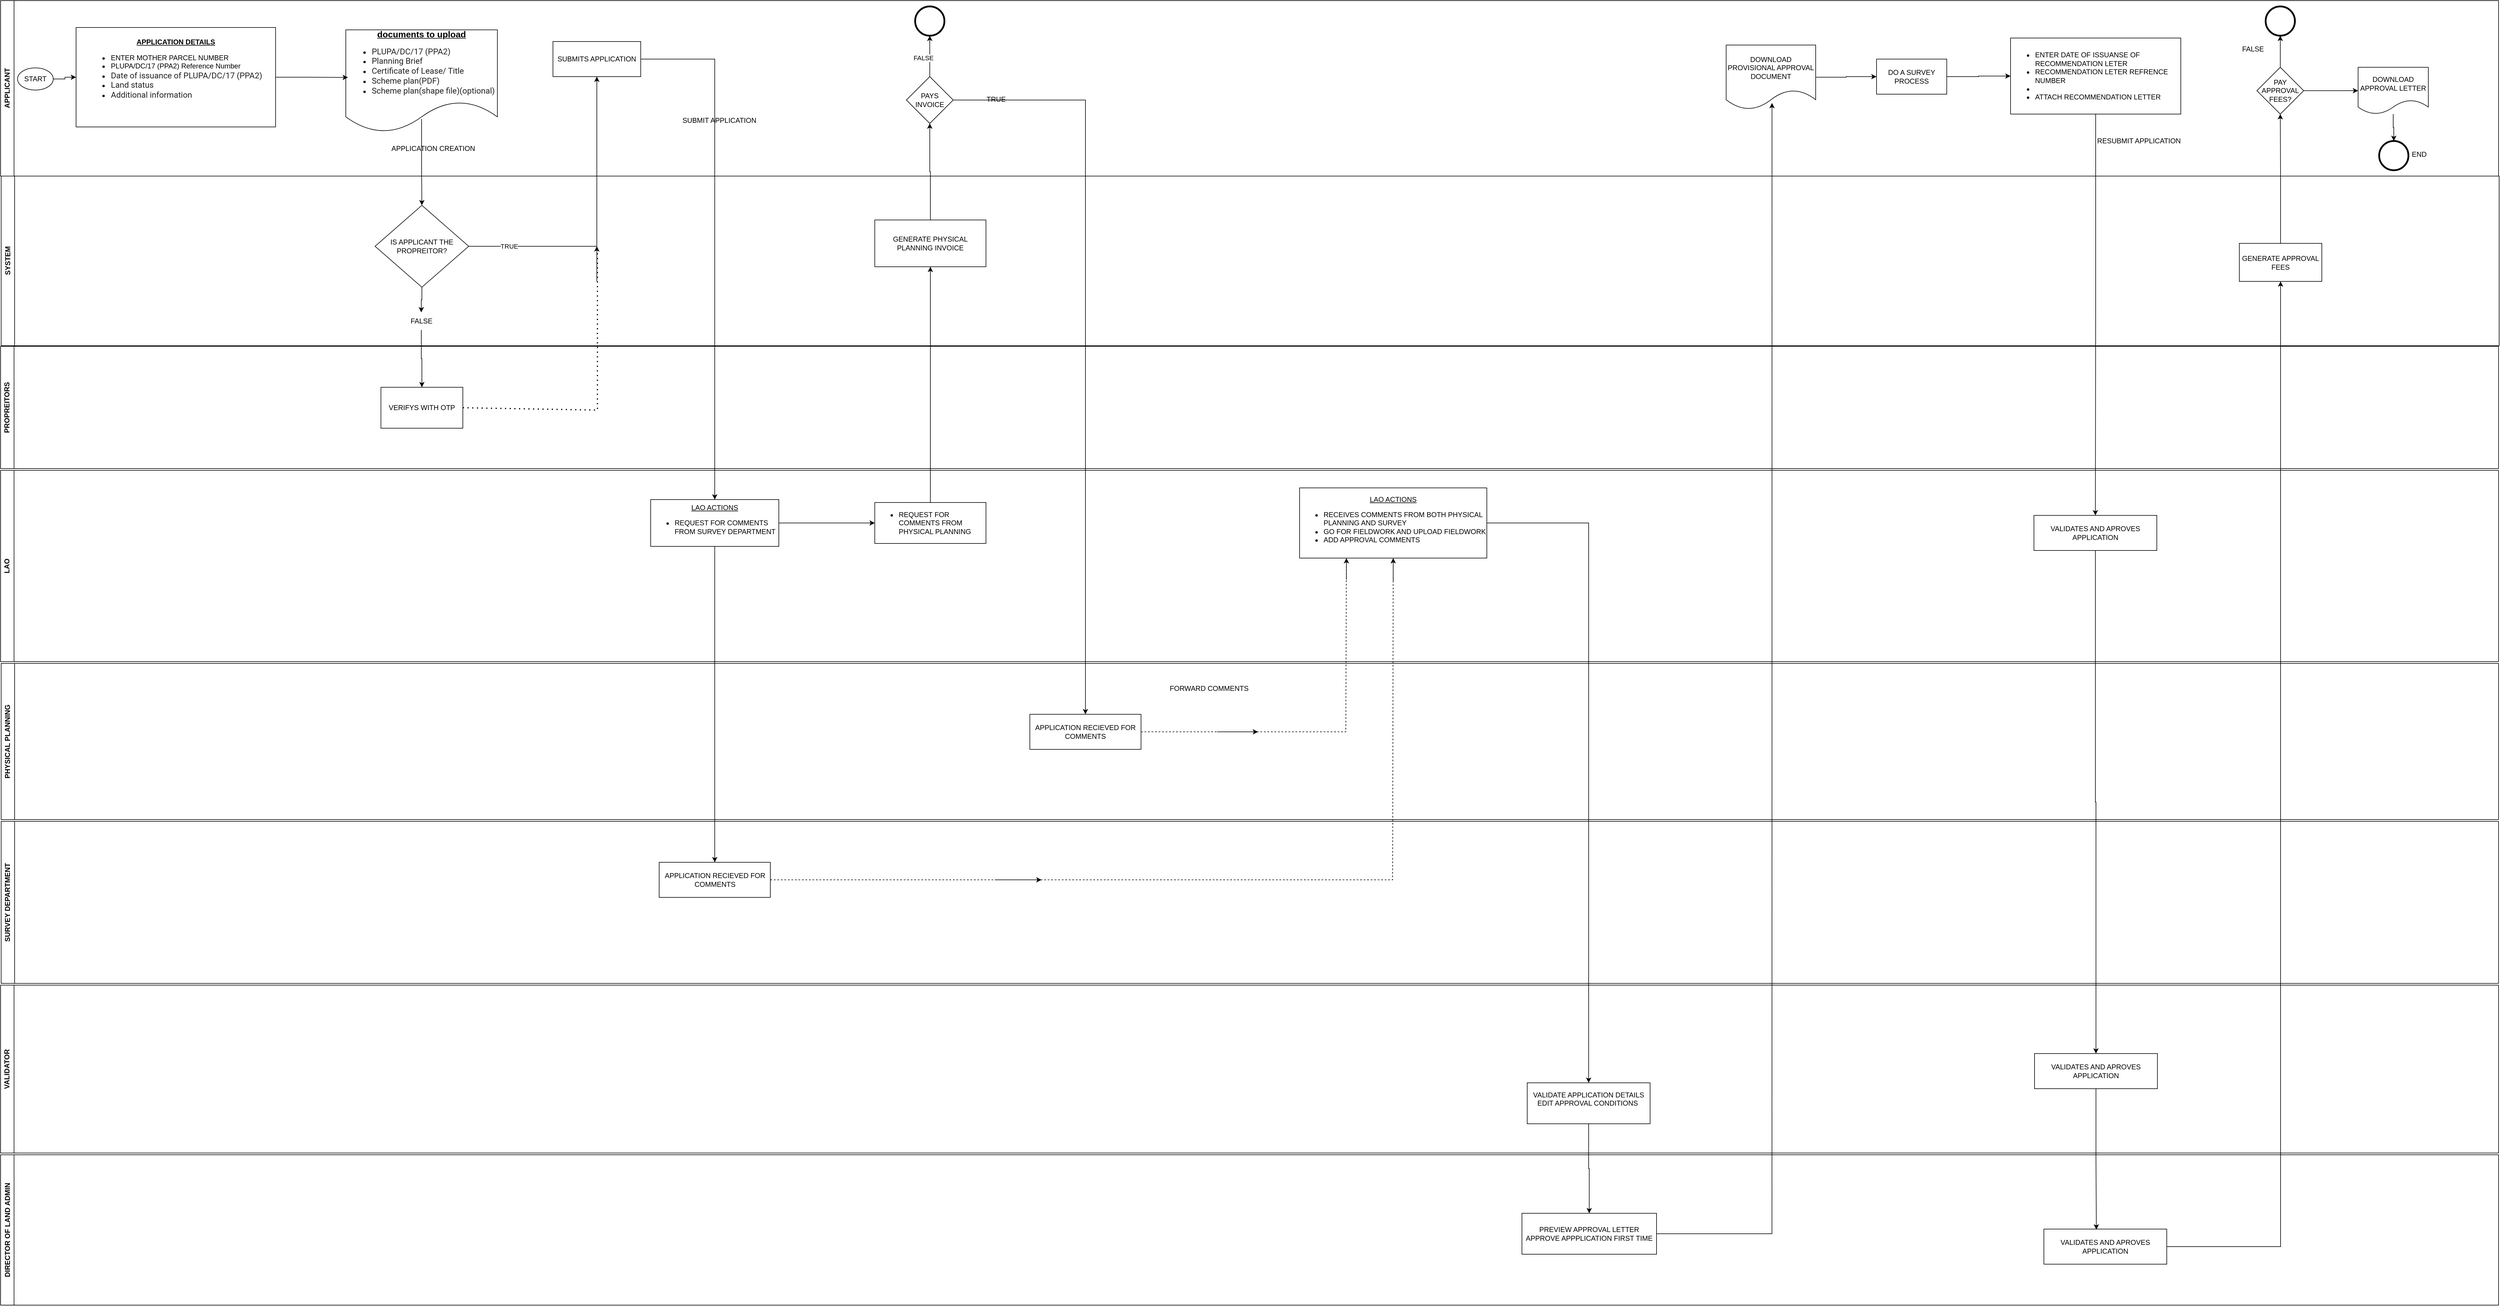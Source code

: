 <mxfile version="24.7.14">
  <diagram name="Page-1" id="fqHSzhl4hH6lYN27eTka">
    <mxGraphModel dx="1235" dy="654" grid="1" gridSize="10" guides="1" tooltips="1" connect="1" arrows="1" fold="1" page="1" pageScale="1" pageWidth="850" pageHeight="1100" math="0" shadow="0">
      <root>
        <mxCell id="0" />
        <mxCell id="1" parent="0" />
        <mxCell id="5JF84OMa9MNEpwDzS7vF-1" value="APPLICANT" style="swimlane;horizontal=0;whiteSpace=wrap;html=1;" vertex="1" parent="1">
          <mxGeometry x="71" y="110" width="4269" height="300" as="geometry" />
        </mxCell>
        <mxCell id="5JF84OMa9MNEpwDzS7vF-2" value="&lt;u&gt;&lt;b&gt;APPLICATION DETAILS&lt;/b&gt;&lt;/u&gt;&lt;div style=&quot;text-align: left;&quot;&gt;&lt;ul&gt;&lt;li&gt;ENTER MOTHER PARCEL NUMBER&lt;/li&gt;&lt;li&gt;PLUPA/DC/17 (PPA2) Reference Number&lt;/li&gt;&lt;li&gt;&lt;label style=&quot;color: rgba(0, 0, 0, 0.87); font-family: Roboto, &amp;quot;Helvetica Neue&amp;quot;, sans-serif; font-size: 14px; background-color: rgb(255, 255, 255);&quot;&gt;Date of issuance of PLUPA/DC/17 (PPA2)&lt;/label&gt;&lt;span style=&quot;color: rgb(220, 53, 69); font-family: Roboto, &amp;quot;Helvetica Neue&amp;quot;, sans-serif; font-size: 14px; background-color: rgb(255, 255, 255);&quot; class=&quot;required&quot; aria-required=&quot;true&quot;&gt;&amp;nbsp;&lt;/span&gt;&lt;/li&gt;&lt;li&gt;&lt;span style=&quot;color: rgb(220, 53, 69); font-family: Roboto, &amp;quot;Helvetica Neue&amp;quot;, sans-serif; font-size: 14px; background-color: rgb(255, 255, 255);&quot; class=&quot;required&quot; aria-required=&quot;true&quot;&gt;&lt;span style=&quot;color: rgba(0, 0, 0, 0.87);&quot;&gt;Land status&lt;/span&gt;&lt;/span&gt;&lt;/li&gt;&lt;li&gt;&lt;span style=&quot;color: rgb(220, 53, 69); font-family: Roboto, &amp;quot;Helvetica Neue&amp;quot;, sans-serif; font-size: 14px; background-color: rgb(255, 255, 255);&quot; class=&quot;required&quot; aria-required=&quot;true&quot;&gt;&lt;span style=&quot;color: rgba(0, 0, 0, 0.87);&quot;&gt;Additional information&lt;/span&gt;&lt;/span&gt;&lt;/li&gt;&lt;/ul&gt;&lt;/div&gt;&lt;div style=&quot;text-align: left;&quot;&gt;&lt;span style=&quot;color: rgb(220, 53, 69); font-family: Roboto, &amp;quot;Helvetica Neue&amp;quot;, sans-serif; font-size: 14px; background-color: rgb(255, 255, 255);&quot; class=&quot;required&quot; aria-required=&quot;true&quot;&gt;&lt;br&gt;&lt;/span&gt;&lt;/div&gt;" style="whiteSpace=wrap;html=1;" vertex="1" parent="5JF84OMa9MNEpwDzS7vF-1">
          <mxGeometry x="129" y="46" width="341" height="170" as="geometry" />
        </mxCell>
        <mxCell id="5JF84OMa9MNEpwDzS7vF-3" value="&lt;u&gt;&lt;font style=&quot;font-size: 15px;&quot;&gt;&lt;b&gt;documents to upload&lt;/b&gt;&lt;/font&gt;&lt;/u&gt;&lt;div style=&quot;text-align: left;&quot;&gt;&lt;ul&gt;&lt;li&gt;&lt;span style=&quot;color: rgba(0, 0, 0, 0.87); font-family: Roboto, &amp;quot;Helvetica Neue&amp;quot;, sans-serif; font-size: 14px; background-color: rgb(255, 255, 255);&quot;&gt;PLUPA/DC/17 (PPA2)&lt;/span&gt;&lt;/li&gt;&lt;li&gt;&lt;span style=&quot;color: rgba(0, 0, 0, 0.87); font-family: Roboto, &amp;quot;Helvetica Neue&amp;quot;, sans-serif; font-size: 14px; background-color: rgb(255, 255, 255);&quot;&gt;Planning Brief&lt;/span&gt;&lt;/li&gt;&lt;li&gt;&lt;span style=&quot;color: rgba(0, 0, 0, 0.87); font-family: Roboto, &amp;quot;Helvetica Neue&amp;quot;, sans-serif; font-size: 14px; background-color: rgb(255, 255, 255);&quot;&gt;Certificate of Lease/ Title&lt;/span&gt;&lt;br&gt;&lt;/li&gt;&lt;li&gt;&lt;span style=&quot;color: rgba(0, 0, 0, 0.87); font-family: Roboto, &amp;quot;Helvetica Neue&amp;quot;, sans-serif; font-size: 14px; background-color: rgb(255, 255, 255);&quot;&gt;Scheme plan(PDF)&lt;br&gt;&lt;/span&gt;&lt;/li&gt;&lt;li&gt;&lt;span style=&quot;color: rgba(0, 0, 0, 0.87); font-family: Roboto, &amp;quot;Helvetica Neue&amp;quot;, sans-serif; font-size: 14px; background-color: rgb(255, 255, 255);&quot;&gt;Scheme plan(shape file)(optional)&lt;br&gt;&lt;/span&gt;&lt;/li&gt;&lt;/ul&gt;&lt;/div&gt;" style="shape=document;whiteSpace=wrap;html=1;boundedLbl=1;" vertex="1" parent="5JF84OMa9MNEpwDzS7vF-1">
          <mxGeometry x="590" y="50" width="259" height="175" as="geometry" />
        </mxCell>
        <mxCell id="5JF84OMa9MNEpwDzS7vF-4" style="edgeStyle=orthogonalEdgeStyle;rounded=0;orthogonalLoop=1;jettySize=auto;html=1;entryX=0.014;entryY=0.465;entryDx=0;entryDy=0;entryPerimeter=0;" edge="1" parent="5JF84OMa9MNEpwDzS7vF-1" source="5JF84OMa9MNEpwDzS7vF-2" target="5JF84OMa9MNEpwDzS7vF-3">
          <mxGeometry relative="1" as="geometry" />
        </mxCell>
        <mxCell id="5JF84OMa9MNEpwDzS7vF-5" value="SUBMIT APPLICATION" style="text;html=1;align=center;verticalAlign=middle;resizable=0;points=[];autosize=1;strokeColor=none;fillColor=none;" vertex="1" parent="5JF84OMa9MNEpwDzS7vF-1">
          <mxGeometry x="1153" y="190" width="150" height="30" as="geometry" />
        </mxCell>
        <mxCell id="5JF84OMa9MNEpwDzS7vF-6" value="DOWNLOAD PROVISIONAL APPROVAL DOCUMENT" style="shape=document;whiteSpace=wrap;html=1;boundedLbl=1;" vertex="1" parent="5JF84OMa9MNEpwDzS7vF-1">
          <mxGeometry x="2949" y="76" width="153" height="110" as="geometry" />
        </mxCell>
        <mxCell id="5JF84OMa9MNEpwDzS7vF-7" value="" style="edgeStyle=orthogonalEdgeStyle;rounded=0;orthogonalLoop=1;jettySize=auto;html=1;" edge="1" parent="5JF84OMa9MNEpwDzS7vF-1" source="5JF84OMa9MNEpwDzS7vF-8" target="5JF84OMa9MNEpwDzS7vF-2">
          <mxGeometry relative="1" as="geometry" />
        </mxCell>
        <mxCell id="5JF84OMa9MNEpwDzS7vF-8" value="START" style="ellipse;whiteSpace=wrap;html=1;" vertex="1" parent="5JF84OMa9MNEpwDzS7vF-1">
          <mxGeometry x="29" y="115" width="61" height="38" as="geometry" />
        </mxCell>
        <mxCell id="5JF84OMa9MNEpwDzS7vF-9" value="" style="edgeStyle=orthogonalEdgeStyle;rounded=0;orthogonalLoop=1;jettySize=auto;html=1;" edge="1" parent="5JF84OMa9MNEpwDzS7vF-1" source="5JF84OMa9MNEpwDzS7vF-10" target="5JF84OMa9MNEpwDzS7vF-12">
          <mxGeometry relative="1" as="geometry" />
        </mxCell>
        <mxCell id="5JF84OMa9MNEpwDzS7vF-10" value="PAYS INVOICE" style="rhombus;whiteSpace=wrap;html=1;" vertex="1" parent="5JF84OMa9MNEpwDzS7vF-1">
          <mxGeometry x="1548" y="130" width="80" height="80" as="geometry" />
        </mxCell>
        <mxCell id="5JF84OMa9MNEpwDzS7vF-11" value="TRUE" style="text;html=1;align=center;verticalAlign=middle;resizable=0;points=[];autosize=1;strokeColor=none;fillColor=none;" vertex="1" parent="5JF84OMa9MNEpwDzS7vF-1">
          <mxGeometry x="1671" y="154" width="60" height="30" as="geometry" />
        </mxCell>
        <mxCell id="5JF84OMa9MNEpwDzS7vF-12" value="" style="points=[[0.145,0.145,0],[0.5,0,0],[0.855,0.145,0],[1,0.5,0],[0.855,0.855,0],[0.5,1,0],[0.145,0.855,0],[0,0.5,0]];shape=mxgraph.bpmn.event;html=1;verticalLabelPosition=bottom;labelBackgroundColor=#ffffff;verticalAlign=top;align=center;perimeter=ellipsePerimeter;outlineConnect=0;aspect=fixed;outline=end;symbol=terminate2;" vertex="1" parent="5JF84OMa9MNEpwDzS7vF-1">
          <mxGeometry x="1563" y="10" width="50" height="50" as="geometry" />
        </mxCell>
        <mxCell id="5JF84OMa9MNEpwDzS7vF-13" value="&lt;ul&gt;&lt;li&gt;ENTER DATE OF ISSUANSE OF RECOMMENDATION LETER&lt;/li&gt;&lt;li&gt;RECOMMENDATION LETER REFRENCE NUMBER&lt;/li&gt;&lt;li&gt;&lt;br&gt;&lt;/li&gt;&lt;li&gt;&lt;span style=&quot;background-color: initial;&quot;&gt;ATTACH RECOMMENDATION LETTER&lt;/span&gt;&lt;br&gt;&lt;/li&gt;&lt;/ul&gt;" style="whiteSpace=wrap;html=1;align=left;" vertex="1" parent="5JF84OMa9MNEpwDzS7vF-1">
          <mxGeometry x="3435" y="64" width="291" height="130" as="geometry" />
        </mxCell>
        <mxCell id="5JF84OMa9MNEpwDzS7vF-14" value="RESUBMIT APPLICATION" style="text;html=1;align=center;verticalAlign=middle;resizable=0;points=[];autosize=1;strokeColor=none;fillColor=none;" vertex="1" parent="5JF84OMa9MNEpwDzS7vF-1">
          <mxGeometry x="3569" y="225" width="170" height="30" as="geometry" />
        </mxCell>
        <mxCell id="5JF84OMa9MNEpwDzS7vF-15" value="" style="edgeStyle=orthogonalEdgeStyle;rounded=0;orthogonalLoop=1;jettySize=auto;html=1;" edge="1" parent="5JF84OMa9MNEpwDzS7vF-1" source="5JF84OMa9MNEpwDzS7vF-16" target="5JF84OMa9MNEpwDzS7vF-17">
          <mxGeometry relative="1" as="geometry" />
        </mxCell>
        <mxCell id="5JF84OMa9MNEpwDzS7vF-16" value="PAY APPROVAL FEES?" style="rhombus;whiteSpace=wrap;html=1;" vertex="1" parent="5JF84OMa9MNEpwDzS7vF-1">
          <mxGeometry x="3856" y="114" width="80" height="80" as="geometry" />
        </mxCell>
        <mxCell id="5JF84OMa9MNEpwDzS7vF-17" value="" style="points=[[0.145,0.145,0],[0.5,0,0],[0.855,0.145,0],[1,0.5,0],[0.855,0.855,0],[0.5,1,0],[0.145,0.855,0],[0,0.5,0]];shape=mxgraph.bpmn.event;html=1;verticalLabelPosition=bottom;labelBackgroundColor=#ffffff;verticalAlign=top;align=center;perimeter=ellipsePerimeter;outlineConnect=0;aspect=fixed;outline=end;symbol=terminate2;" vertex="1" parent="5JF84OMa9MNEpwDzS7vF-1">
          <mxGeometry x="3871" y="10" width="50" height="50" as="geometry" />
        </mxCell>
        <mxCell id="5JF84OMa9MNEpwDzS7vF-18" value="" style="points=[[0.145,0.145,0],[0.5,0,0],[0.855,0.145,0],[1,0.5,0],[0.855,0.855,0],[0.5,1,0],[0.145,0.855,0],[0,0.5,0]];shape=mxgraph.bpmn.event;html=1;verticalLabelPosition=bottom;labelBackgroundColor=#ffffff;verticalAlign=top;align=center;perimeter=ellipsePerimeter;outlineConnect=0;aspect=fixed;outline=end;symbol=terminate2;" vertex="1" parent="5JF84OMa9MNEpwDzS7vF-1">
          <mxGeometry x="4065" y="240" width="50" height="50" as="geometry" />
        </mxCell>
        <mxCell id="5JF84OMa9MNEpwDzS7vF-19" value="SYSTEM" style="swimlane;horizontal=0;whiteSpace=wrap;html=1;" vertex="1" parent="1">
          <mxGeometry x="72" y="410" width="4269" height="290" as="geometry" />
        </mxCell>
        <mxCell id="5JF84OMa9MNEpwDzS7vF-20" value="IS APPLICANT THE PROPREITOR?" style="rhombus;whiteSpace=wrap;html=1;" vertex="1" parent="5JF84OMa9MNEpwDzS7vF-19">
          <mxGeometry x="639" y="50" width="160" height="140" as="geometry" />
        </mxCell>
        <mxCell id="5JF84OMa9MNEpwDzS7vF-21" value="" style="endArrow=none;dashed=1;html=1;dashPattern=1 3;strokeWidth=2;rounded=0;exitX=1;exitY=0.5;exitDx=0;exitDy=0;" edge="1" parent="5JF84OMa9MNEpwDzS7vF-19" source="5JF84OMa9MNEpwDzS7vF-27">
          <mxGeometry width="50" height="50" relative="1" as="geometry">
            <mxPoint x="1034" y="502" as="sourcePoint" />
            <mxPoint x="1019" y="130" as="targetPoint" />
            <Array as="points">
              <mxPoint x="1019" y="400" />
            </Array>
          </mxGeometry>
        </mxCell>
        <mxCell id="5JF84OMa9MNEpwDzS7vF-22" value="GENERATE PHYSICAL PLANNING INVOICE" style="whiteSpace=wrap;html=1;" vertex="1" parent="5JF84OMa9MNEpwDzS7vF-19">
          <mxGeometry x="1493" y="75" width="190" height="80" as="geometry" />
        </mxCell>
        <mxCell id="5JF84OMa9MNEpwDzS7vF-23" value="GENERATE APPROVAL FEES" style="whiteSpace=wrap;html=1;" vertex="1" parent="5JF84OMa9MNEpwDzS7vF-19">
          <mxGeometry x="3825" y="115" width="141" height="65" as="geometry" />
        </mxCell>
        <mxCell id="5JF84OMa9MNEpwDzS7vF-24" style="edgeStyle=orthogonalEdgeStyle;rounded=0;orthogonalLoop=1;jettySize=auto;html=1;entryX=0.5;entryY=0;entryDx=0;entryDy=0;exitX=0.5;exitY=0.871;exitDx=0;exitDy=0;exitPerimeter=0;" edge="1" parent="1" source="5JF84OMa9MNEpwDzS7vF-3" target="5JF84OMa9MNEpwDzS7vF-20">
          <mxGeometry relative="1" as="geometry" />
        </mxCell>
        <mxCell id="5JF84OMa9MNEpwDzS7vF-25" value="APPLICATION CREATION" style="text;html=1;align=center;verticalAlign=middle;resizable=0;points=[];autosize=1;strokeColor=none;fillColor=none;" vertex="1" parent="1">
          <mxGeometry x="725" y="348" width="170" height="30" as="geometry" />
        </mxCell>
        <mxCell id="5JF84OMa9MNEpwDzS7vF-26" value="PROPREITORS" style="swimlane;horizontal=0;whiteSpace=wrap;html=1;startSize=23;" vertex="1" parent="1">
          <mxGeometry x="71" y="701" width="4269" height="209" as="geometry" />
        </mxCell>
        <mxCell id="5JF84OMa9MNEpwDzS7vF-27" value="VERIFYS WITH OTP" style="whiteSpace=wrap;html=1;" vertex="1" parent="5JF84OMa9MNEpwDzS7vF-26">
          <mxGeometry x="650" y="70" width="140" height="70" as="geometry" />
        </mxCell>
        <mxCell id="5JF84OMa9MNEpwDzS7vF-28" style="edgeStyle=orthogonalEdgeStyle;rounded=0;orthogonalLoop=1;jettySize=auto;html=1;entryX=0.5;entryY=0;entryDx=0;entryDy=0;" edge="1" parent="1" source="5JF84OMa9MNEpwDzS7vF-60" target="5JF84OMa9MNEpwDzS7vF-27">
          <mxGeometry relative="1" as="geometry" />
        </mxCell>
        <mxCell id="5JF84OMa9MNEpwDzS7vF-29" value="LAO" style="swimlane;horizontal=0;whiteSpace=wrap;html=1;" vertex="1" parent="1">
          <mxGeometry x="71" y="913" width="4269" height="327" as="geometry" />
        </mxCell>
        <mxCell id="5JF84OMa9MNEpwDzS7vF-30" style="edgeStyle=orthogonalEdgeStyle;rounded=0;orthogonalLoop=1;jettySize=auto;html=1;exitX=1;exitY=0.5;exitDx=0;exitDy=0;" edge="1" parent="5JF84OMa9MNEpwDzS7vF-29" source="5JF84OMa9MNEpwDzS7vF-31" target="5JF84OMa9MNEpwDzS7vF-32">
          <mxGeometry relative="1" as="geometry">
            <mxPoint x="1530" y="110" as="sourcePoint" />
          </mxGeometry>
        </mxCell>
        <mxCell id="5JF84OMa9MNEpwDzS7vF-31" value="&lt;u&gt;LAO ACTIONS&lt;/u&gt;&lt;div style=&quot;text-align: left;&quot;&gt;&lt;ul&gt;&lt;li&gt;REQUEST FOR COMMENTS FROM SURVEY DEPARTMENT&lt;/li&gt;&lt;/ul&gt;&lt;/div&gt;" style="whiteSpace=wrap;html=1;" vertex="1" parent="5JF84OMa9MNEpwDzS7vF-29">
          <mxGeometry x="1111" y="50" width="219" height="80" as="geometry" />
        </mxCell>
        <mxCell id="5JF84OMa9MNEpwDzS7vF-32" value="&lt;ul style=&quot;text-align: left;&quot;&gt;&lt;li&gt;REQUEST FOR COMMENTS FROM PHYSICAL PLANNING&lt;/li&gt;&lt;/ul&gt;" style="whiteSpace=wrap;html=1;" vertex="1" parent="5JF84OMa9MNEpwDzS7vF-29">
          <mxGeometry x="1494" y="55" width="190" height="70" as="geometry" />
        </mxCell>
        <mxCell id="5JF84OMa9MNEpwDzS7vF-33" value="&lt;u&gt;LAO ACTIONS&lt;/u&gt;&lt;div style=&quot;text-align: left;&quot;&gt;&lt;ul&gt;&lt;li&gt;RECEIVES COMMENTS FROM BOTH PHYSICAL PLANNING AND SURVEY&lt;/li&gt;&lt;li&gt;GO FOR FIELDWORK AND UPLOAD FIELDWORK&lt;/li&gt;&lt;li&gt;ADD APPROVAL COMMENTS&lt;/li&gt;&lt;/ul&gt;&lt;/div&gt;" style="whiteSpace=wrap;html=1;" vertex="1" parent="5JF84OMa9MNEpwDzS7vF-29">
          <mxGeometry x="2220" y="30" width="320" height="120" as="geometry" />
        </mxCell>
        <mxCell id="5JF84OMa9MNEpwDzS7vF-34" value="" style="endArrow=classic;html=1;rounded=0;" edge="1" parent="5JF84OMa9MNEpwDzS7vF-29">
          <mxGeometry width="50" height="50" relative="1" as="geometry">
            <mxPoint x="2300" y="187" as="sourcePoint" />
            <mxPoint x="2300" y="150" as="targetPoint" />
          </mxGeometry>
        </mxCell>
        <mxCell id="5JF84OMa9MNEpwDzS7vF-35" value="" style="endArrow=classic;html=1;rounded=0;" edge="1" parent="5JF84OMa9MNEpwDzS7vF-29">
          <mxGeometry width="50" height="50" relative="1" as="geometry">
            <mxPoint x="2380" y="190" as="sourcePoint" />
            <mxPoint x="2380" y="150" as="targetPoint" />
          </mxGeometry>
        </mxCell>
        <mxCell id="5JF84OMa9MNEpwDzS7vF-36" style="edgeStyle=orthogonalEdgeStyle;rounded=0;orthogonalLoop=1;jettySize=auto;html=1;entryX=0.5;entryY=0;entryDx=0;entryDy=0;" edge="1" parent="1" source="5JF84OMa9MNEpwDzS7vF-37" target="5JF84OMa9MNEpwDzS7vF-31">
          <mxGeometry relative="1" as="geometry">
            <mxPoint x="1510" y="1070" as="targetPoint" />
          </mxGeometry>
        </mxCell>
        <mxCell id="5JF84OMa9MNEpwDzS7vF-37" value="SUBMITS APPLICATION" style="whiteSpace=wrap;html=1;" vertex="1" parent="1">
          <mxGeometry x="1015" y="180" width="150" height="60" as="geometry" />
        </mxCell>
        <mxCell id="5JF84OMa9MNEpwDzS7vF-38" style="edgeStyle=orthogonalEdgeStyle;rounded=0;orthogonalLoop=1;jettySize=auto;html=1;exitX=1;exitY=0.5;exitDx=0;exitDy=0;" edge="1" parent="1" source="5JF84OMa9MNEpwDzS7vF-20" target="5JF84OMa9MNEpwDzS7vF-37">
          <mxGeometry relative="1" as="geometry">
            <mxPoint x="855" y="670" as="sourcePoint" />
          </mxGeometry>
        </mxCell>
        <mxCell id="5JF84OMa9MNEpwDzS7vF-39" value="TRUE" style="edgeLabel;html=1;align=center;verticalAlign=middle;resizable=0;points=[];" vertex="1" connectable="0" parent="5JF84OMa9MNEpwDzS7vF-38">
          <mxGeometry x="-0.73" y="3" relative="1" as="geometry">
            <mxPoint y="3" as="offset" />
          </mxGeometry>
        </mxCell>
        <mxCell id="5JF84OMa9MNEpwDzS7vF-40" value="PHYSICAL PLANNING" style="swimlane;horizontal=0;whiteSpace=wrap;html=1;" vertex="1" parent="1">
          <mxGeometry x="72" y="1243" width="4268" height="267" as="geometry" />
        </mxCell>
        <mxCell id="5JF84OMa9MNEpwDzS7vF-41" value="APPLICATION RECIEVED FOR COMMENTS" style="whiteSpace=wrap;html=1;" vertex="1" parent="5JF84OMa9MNEpwDzS7vF-40">
          <mxGeometry x="1758" y="87" width="190" height="60" as="geometry" />
        </mxCell>
        <mxCell id="5JF84OMa9MNEpwDzS7vF-42" value="FORWARD COMMENTS" style="text;html=1;align=center;verticalAlign=middle;resizable=0;points=[];autosize=1;strokeColor=none;fillColor=none;" vertex="1" parent="5JF84OMa9MNEpwDzS7vF-40">
          <mxGeometry x="1984" y="28" width="160" height="30" as="geometry" />
        </mxCell>
        <mxCell id="5JF84OMa9MNEpwDzS7vF-43" style="edgeStyle=orthogonalEdgeStyle;rounded=0;orthogonalLoop=1;jettySize=auto;html=1;entryX=0.5;entryY=1;entryDx=0;entryDy=0;exitX=0.5;exitY=0;exitDx=0;exitDy=0;" edge="1" parent="1" source="5JF84OMa9MNEpwDzS7vF-22" target="5JF84OMa9MNEpwDzS7vF-10">
          <mxGeometry relative="1" as="geometry" />
        </mxCell>
        <mxCell id="5JF84OMa9MNEpwDzS7vF-44" style="edgeStyle=orthogonalEdgeStyle;rounded=0;orthogonalLoop=1;jettySize=auto;html=1;entryX=0.5;entryY=0;entryDx=0;entryDy=0;" edge="1" parent="1" source="5JF84OMa9MNEpwDzS7vF-10" target="5JF84OMa9MNEpwDzS7vF-41">
          <mxGeometry relative="1" as="geometry">
            <mxPoint x="2130" y="1414" as="targetPoint" />
          </mxGeometry>
        </mxCell>
        <mxCell id="5JF84OMa9MNEpwDzS7vF-45" value="FALSE" style="edgeLabel;html=1;align=center;verticalAlign=middle;resizable=0;points=[];" vertex="1" connectable="0" parent="5JF84OMa9MNEpwDzS7vF-44">
          <mxGeometry x="-0.875" y="-5" relative="1" as="geometry">
            <mxPoint x="-131" y="-77" as="offset" />
          </mxGeometry>
        </mxCell>
        <mxCell id="5JF84OMa9MNEpwDzS7vF-46" value="SURVEY DEPARTMENT" style="swimlane;horizontal=0;whiteSpace=wrap;html=1;" vertex="1" parent="1">
          <mxGeometry x="72" y="1513" width="4268" height="277" as="geometry" />
        </mxCell>
        <mxCell id="5JF84OMa9MNEpwDzS7vF-47" value="APPLICATION RECIEVED FOR COMMENTS" style="whiteSpace=wrap;html=1;" vertex="1" parent="5JF84OMa9MNEpwDzS7vF-46">
          <mxGeometry x="1124.5" y="70" width="190" height="60" as="geometry" />
        </mxCell>
        <mxCell id="5JF84OMa9MNEpwDzS7vF-48" value="" style="endArrow=classic;html=1;rounded=0;" edge="1" parent="5JF84OMa9MNEpwDzS7vF-46">
          <mxGeometry width="50" height="50" relative="1" as="geometry">
            <mxPoint x="1698" y="100" as="sourcePoint" />
            <mxPoint x="1778" y="100" as="targetPoint" />
          </mxGeometry>
        </mxCell>
        <mxCell id="5JF84OMa9MNEpwDzS7vF-49" style="edgeStyle=orthogonalEdgeStyle;rounded=0;orthogonalLoop=1;jettySize=auto;html=1;entryX=0.5;entryY=0;entryDx=0;entryDy=0;exitX=0.5;exitY=1;exitDx=0;exitDy=0;" edge="1" parent="1" source="5JF84OMa9MNEpwDzS7vF-31" target="5JF84OMa9MNEpwDzS7vF-47">
          <mxGeometry relative="1" as="geometry" />
        </mxCell>
        <mxCell id="5JF84OMa9MNEpwDzS7vF-50" value="VALIDATOR" style="swimlane;horizontal=0;whiteSpace=wrap;html=1;" vertex="1" parent="1">
          <mxGeometry x="71" y="1793" width="4269" height="287" as="geometry" />
        </mxCell>
        <mxCell id="5JF84OMa9MNEpwDzS7vF-51" value="VALIDATES AND APROVES APPLICATION" style="whiteSpace=wrap;html=1;" vertex="1" parent="5JF84OMa9MNEpwDzS7vF-50">
          <mxGeometry x="3476" y="117" width="210" height="60" as="geometry" />
        </mxCell>
        <mxCell id="5JF84OMa9MNEpwDzS7vF-52" style="edgeStyle=orthogonalEdgeStyle;rounded=0;orthogonalLoop=1;jettySize=auto;html=1;entryX=0.5;entryY=0;entryDx=0;entryDy=0;" edge="1" parent="1" source="5JF84OMa9MNEpwDzS7vF-53" target="5JF84OMa9MNEpwDzS7vF-56">
          <mxGeometry relative="1" as="geometry" />
        </mxCell>
        <mxCell id="5JF84OMa9MNEpwDzS7vF-53" value="VALIDATE APPLICATION DETAILS&lt;div&gt;EDIT APPROVAL CONDITIONS&amp;nbsp;&lt;br&gt;&lt;br&gt;&lt;/div&gt;" style="whiteSpace=wrap;html=1;" vertex="1" parent="1">
          <mxGeometry x="2680" y="1960" width="210" height="70" as="geometry" />
        </mxCell>
        <mxCell id="5JF84OMa9MNEpwDzS7vF-54" style="edgeStyle=orthogonalEdgeStyle;rounded=0;orthogonalLoop=1;jettySize=auto;html=1;entryX=0.5;entryY=0;entryDx=0;entryDy=0;exitX=1;exitY=0.5;exitDx=0;exitDy=0;" edge="1" parent="1" source="5JF84OMa9MNEpwDzS7vF-33" target="5JF84OMa9MNEpwDzS7vF-53">
          <mxGeometry relative="1" as="geometry">
            <mxPoint x="2120" y="1110" as="sourcePoint" />
          </mxGeometry>
        </mxCell>
        <mxCell id="5JF84OMa9MNEpwDzS7vF-55" value="DIRECTOR OF LAND ADMIN" style="swimlane;horizontal=0;whiteSpace=wrap;html=1;" vertex="1" parent="1">
          <mxGeometry x="71" y="2083" width="4269" height="257" as="geometry" />
        </mxCell>
        <mxCell id="5JF84OMa9MNEpwDzS7vF-56" value="PREVIEW APPROVAL LETTER&lt;br&gt;APPROVE APPPLICATION FIRST TIME" style="whiteSpace=wrap;html=1;" vertex="1" parent="5JF84OMa9MNEpwDzS7vF-55">
          <mxGeometry x="2600" y="100" width="230" height="70" as="geometry" />
        </mxCell>
        <mxCell id="5JF84OMa9MNEpwDzS7vF-57" value="VALIDATES AND APROVES APPLICATION" style="whiteSpace=wrap;html=1;" vertex="1" parent="5JF84OMa9MNEpwDzS7vF-55">
          <mxGeometry x="3492" y="127" width="210" height="60" as="geometry" />
        </mxCell>
        <mxCell id="5JF84OMa9MNEpwDzS7vF-58" style="edgeStyle=orthogonalEdgeStyle;rounded=0;orthogonalLoop=1;jettySize=auto;html=1;entryX=0.512;entryY=0.9;entryDx=0;entryDy=0;entryPerimeter=0;" edge="1" parent="1" source="5JF84OMa9MNEpwDzS7vF-56" target="5JF84OMa9MNEpwDzS7vF-6">
          <mxGeometry relative="1" as="geometry">
            <mxPoint x="3111.04" y="560.98" as="targetPoint" />
          </mxGeometry>
        </mxCell>
        <mxCell id="5JF84OMa9MNEpwDzS7vF-59" value="" style="edgeStyle=orthogonalEdgeStyle;rounded=0;orthogonalLoop=1;jettySize=auto;html=1;entryX=0.5;entryY=0;entryDx=0;entryDy=0;" edge="1" parent="1" source="5JF84OMa9MNEpwDzS7vF-20" target="5JF84OMa9MNEpwDzS7vF-60">
          <mxGeometry relative="1" as="geometry">
            <mxPoint x="790" y="600" as="sourcePoint" />
            <mxPoint x="790" y="880" as="targetPoint" />
          </mxGeometry>
        </mxCell>
        <mxCell id="5JF84OMa9MNEpwDzS7vF-60" value="FALSE" style="text;html=1;align=center;verticalAlign=middle;resizable=0;points=[];autosize=1;strokeColor=none;fillColor=none;" vertex="1" parent="1">
          <mxGeometry x="760" y="643" width="60" height="30" as="geometry" />
        </mxCell>
        <mxCell id="5JF84OMa9MNEpwDzS7vF-61" value="" style="endArrow=classic;html=1;rounded=0;" edge="1" parent="1">
          <mxGeometry width="50" height="50" relative="1" as="geometry">
            <mxPoint x="1090" y="590" as="sourcePoint" />
            <mxPoint x="1090" y="530" as="targetPoint" />
            <Array as="points">
              <mxPoint x="1090" y="590" />
            </Array>
          </mxGeometry>
        </mxCell>
        <mxCell id="5JF84OMa9MNEpwDzS7vF-62" value="" style="edgeStyle=orthogonalEdgeStyle;rounded=0;orthogonalLoop=1;jettySize=auto;html=1;entryX=0.5;entryY=1;entryDx=0;entryDy=0;" edge="1" parent="1" source="5JF84OMa9MNEpwDzS7vF-32" target="5JF84OMa9MNEpwDzS7vF-22">
          <mxGeometry relative="1" as="geometry">
            <mxPoint x="1659" y="990" as="targetPoint" />
          </mxGeometry>
        </mxCell>
        <mxCell id="5JF84OMa9MNEpwDzS7vF-63" value="" style="endArrow=none;dashed=1;html=1;rounded=0;exitX=1;exitY=0.5;exitDx=0;exitDy=0;entryX=0.5;entryY=1;entryDx=0;entryDy=0;" edge="1" parent="1" source="5JF84OMa9MNEpwDzS7vF-47" target="5JF84OMa9MNEpwDzS7vF-33">
          <mxGeometry width="50" height="50" relative="1" as="geometry">
            <mxPoint x="1590" y="1680" as="sourcePoint" />
            <mxPoint x="1640" y="1630" as="targetPoint" />
            <Array as="points">
              <mxPoint x="2450" y="1613" />
            </Array>
          </mxGeometry>
        </mxCell>
        <mxCell id="5JF84OMa9MNEpwDzS7vF-64" value="" style="endArrow=none;dashed=1;html=1;rounded=0;exitX=1;exitY=0.5;exitDx=0;exitDy=0;entryX=0.25;entryY=1;entryDx=0;entryDy=0;" edge="1" parent="1" source="5JF84OMa9MNEpwDzS7vF-41" target="5JF84OMa9MNEpwDzS7vF-33">
          <mxGeometry width="50" height="50" relative="1" as="geometry">
            <mxPoint x="2160" y="1400" as="sourcePoint" />
            <mxPoint x="2210" y="1350" as="targetPoint" />
            <Array as="points">
              <mxPoint x="2370" y="1360" />
            </Array>
          </mxGeometry>
        </mxCell>
        <mxCell id="5JF84OMa9MNEpwDzS7vF-65" value="" style="endArrow=classic;html=1;rounded=0;" edge="1" parent="1">
          <mxGeometry width="50" height="50" relative="1" as="geometry">
            <mxPoint x="2150" y="1360" as="sourcePoint" />
            <mxPoint x="2220" y="1360" as="targetPoint" />
          </mxGeometry>
        </mxCell>
        <mxCell id="5JF84OMa9MNEpwDzS7vF-66" style="edgeStyle=orthogonalEdgeStyle;rounded=0;orthogonalLoop=1;jettySize=auto;html=1;entryX=0;entryY=0.5;entryDx=0;entryDy=0;" edge="1" parent="1" source="5JF84OMa9MNEpwDzS7vF-67" target="5JF84OMa9MNEpwDzS7vF-13">
          <mxGeometry relative="1" as="geometry" />
        </mxCell>
        <mxCell id="5JF84OMa9MNEpwDzS7vF-67" value="DO A SURVEY PROCESS" style="whiteSpace=wrap;html=1;" vertex="1" parent="1">
          <mxGeometry x="3277" y="210" width="120" height="60" as="geometry" />
        </mxCell>
        <mxCell id="5JF84OMa9MNEpwDzS7vF-68" style="edgeStyle=orthogonalEdgeStyle;rounded=0;orthogonalLoop=1;jettySize=auto;html=1;entryX=0;entryY=0.5;entryDx=0;entryDy=0;" edge="1" parent="1" source="5JF84OMa9MNEpwDzS7vF-6" target="5JF84OMa9MNEpwDzS7vF-67">
          <mxGeometry relative="1" as="geometry">
            <mxPoint x="3270" y="240" as="targetPoint" />
          </mxGeometry>
        </mxCell>
        <mxCell id="5JF84OMa9MNEpwDzS7vF-69" style="edgeStyle=orthogonalEdgeStyle;rounded=0;orthogonalLoop=1;jettySize=auto;html=1;entryX=0.5;entryY=0;entryDx=0;entryDy=0;" edge="1" parent="1" source="5JF84OMa9MNEpwDzS7vF-70" target="5JF84OMa9MNEpwDzS7vF-51">
          <mxGeometry relative="1" as="geometry" />
        </mxCell>
        <mxCell id="5JF84OMa9MNEpwDzS7vF-70" value="VALIDATES AND APROVES APPLICATION" style="whiteSpace=wrap;html=1;" vertex="1" parent="1">
          <mxGeometry x="3546" y="990" width="210" height="60" as="geometry" />
        </mxCell>
        <mxCell id="5JF84OMa9MNEpwDzS7vF-71" style="edgeStyle=orthogonalEdgeStyle;rounded=0;orthogonalLoop=1;jettySize=auto;html=1;entryX=0.5;entryY=0;entryDx=0;entryDy=0;" edge="1" parent="1" source="5JF84OMa9MNEpwDzS7vF-13" target="5JF84OMa9MNEpwDzS7vF-70">
          <mxGeometry relative="1" as="geometry" />
        </mxCell>
        <mxCell id="5JF84OMa9MNEpwDzS7vF-72" style="edgeStyle=orthogonalEdgeStyle;rounded=0;orthogonalLoop=1;jettySize=auto;html=1;entryX=0.427;entryY=0.014;entryDx=0;entryDy=0;entryPerimeter=0;" edge="1" parent="1" source="5JF84OMa9MNEpwDzS7vF-51" target="5JF84OMa9MNEpwDzS7vF-57">
          <mxGeometry relative="1" as="geometry" />
        </mxCell>
        <mxCell id="5JF84OMa9MNEpwDzS7vF-73" style="edgeStyle=orthogonalEdgeStyle;rounded=0;orthogonalLoop=1;jettySize=auto;html=1;entryX=0.5;entryY=1;entryDx=0;entryDy=0;" edge="1" parent="1" source="5JF84OMa9MNEpwDzS7vF-57" target="5JF84OMa9MNEpwDzS7vF-23">
          <mxGeometry relative="1" as="geometry">
            <mxPoint x="3930" y="590" as="targetPoint" />
          </mxGeometry>
        </mxCell>
        <mxCell id="5JF84OMa9MNEpwDzS7vF-74" style="edgeStyle=orthogonalEdgeStyle;rounded=0;orthogonalLoop=1;jettySize=auto;html=1;entryX=0.5;entryY=1;entryDx=0;entryDy=0;" edge="1" parent="1" source="5JF84OMa9MNEpwDzS7vF-23" target="5JF84OMa9MNEpwDzS7vF-16">
          <mxGeometry relative="1" as="geometry" />
        </mxCell>
        <mxCell id="5JF84OMa9MNEpwDzS7vF-75" value="FALSE" style="text;html=1;align=center;verticalAlign=middle;resizable=0;points=[];autosize=1;strokeColor=none;fillColor=none;" vertex="1" parent="1">
          <mxGeometry x="3890" y="178" width="60" height="30" as="geometry" />
        </mxCell>
        <mxCell id="5JF84OMa9MNEpwDzS7vF-76" value="" style="edgeStyle=orthogonalEdgeStyle;rounded=0;orthogonalLoop=1;jettySize=auto;html=1;" edge="1" parent="1" source="5JF84OMa9MNEpwDzS7vF-77" target="5JF84OMa9MNEpwDzS7vF-18">
          <mxGeometry relative="1" as="geometry" />
        </mxCell>
        <mxCell id="5JF84OMa9MNEpwDzS7vF-77" value="DOWNLOAD APPROVAL LETTER" style="shape=document;whiteSpace=wrap;html=1;boundedLbl=1;" vertex="1" parent="1">
          <mxGeometry x="4100" y="224" width="120" height="80" as="geometry" />
        </mxCell>
        <mxCell id="5JF84OMa9MNEpwDzS7vF-78" style="edgeStyle=orthogonalEdgeStyle;rounded=0;orthogonalLoop=1;jettySize=auto;html=1;entryX=0;entryY=0.5;entryDx=0;entryDy=0;" edge="1" parent="1" source="5JF84OMa9MNEpwDzS7vF-16" target="5JF84OMa9MNEpwDzS7vF-77">
          <mxGeometry relative="1" as="geometry" />
        </mxCell>
        <mxCell id="5JF84OMa9MNEpwDzS7vF-79" value="END" style="text;html=1;align=center;verticalAlign=middle;resizable=0;points=[];autosize=1;strokeColor=none;fillColor=none;" vertex="1" parent="1">
          <mxGeometry x="4179" y="358" width="50" height="30" as="geometry" />
        </mxCell>
      </root>
    </mxGraphModel>
  </diagram>
</mxfile>

